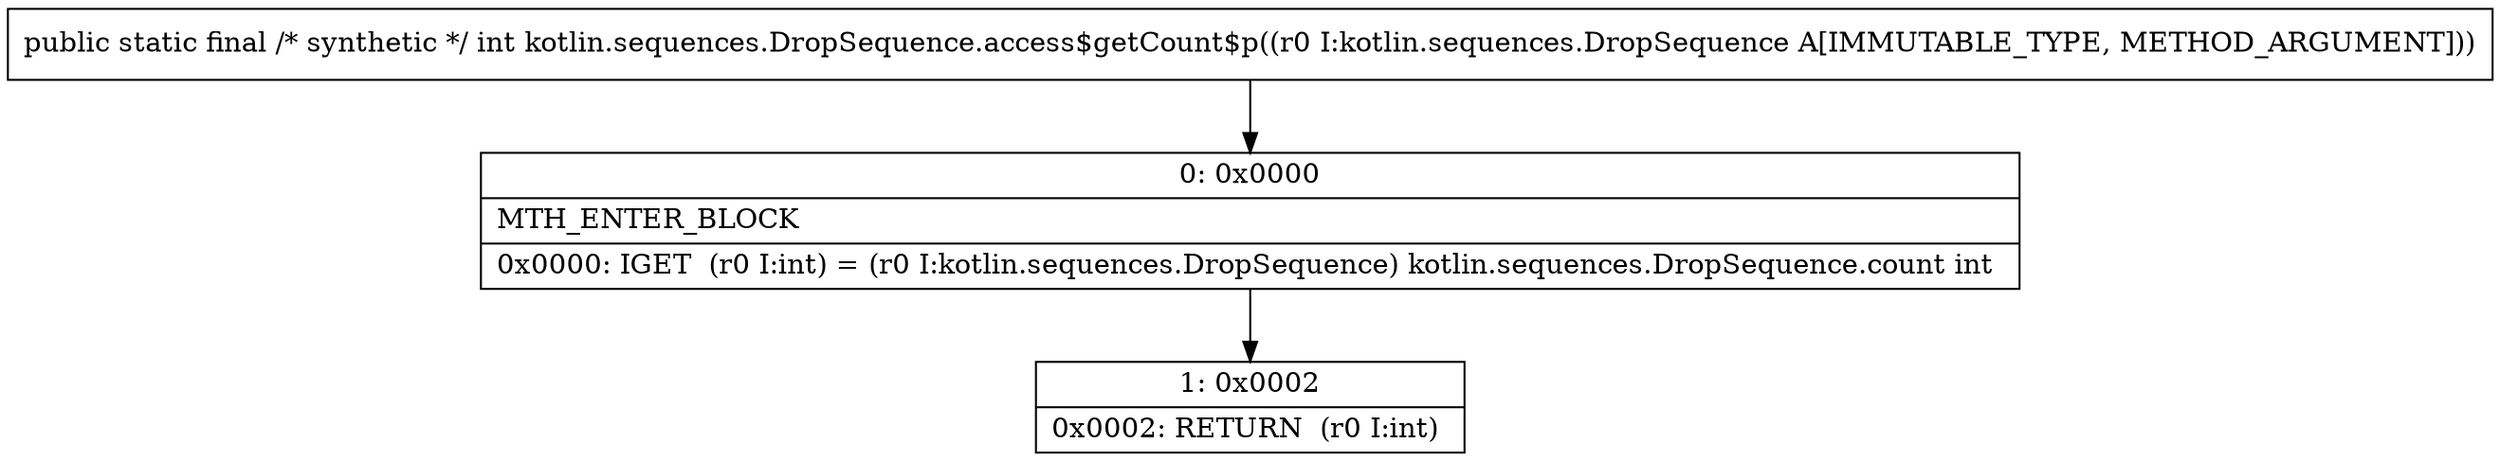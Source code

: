 digraph "CFG forkotlin.sequences.DropSequence.access$getCount$p(Lkotlin\/sequences\/DropSequence;)I" {
Node_0 [shape=record,label="{0\:\ 0x0000|MTH_ENTER_BLOCK\l|0x0000: IGET  (r0 I:int) = (r0 I:kotlin.sequences.DropSequence) kotlin.sequences.DropSequence.count int \l}"];
Node_1 [shape=record,label="{1\:\ 0x0002|0x0002: RETURN  (r0 I:int) \l}"];
MethodNode[shape=record,label="{public static final \/* synthetic *\/ int kotlin.sequences.DropSequence.access$getCount$p((r0 I:kotlin.sequences.DropSequence A[IMMUTABLE_TYPE, METHOD_ARGUMENT])) }"];
MethodNode -> Node_0;
Node_0 -> Node_1;
}

